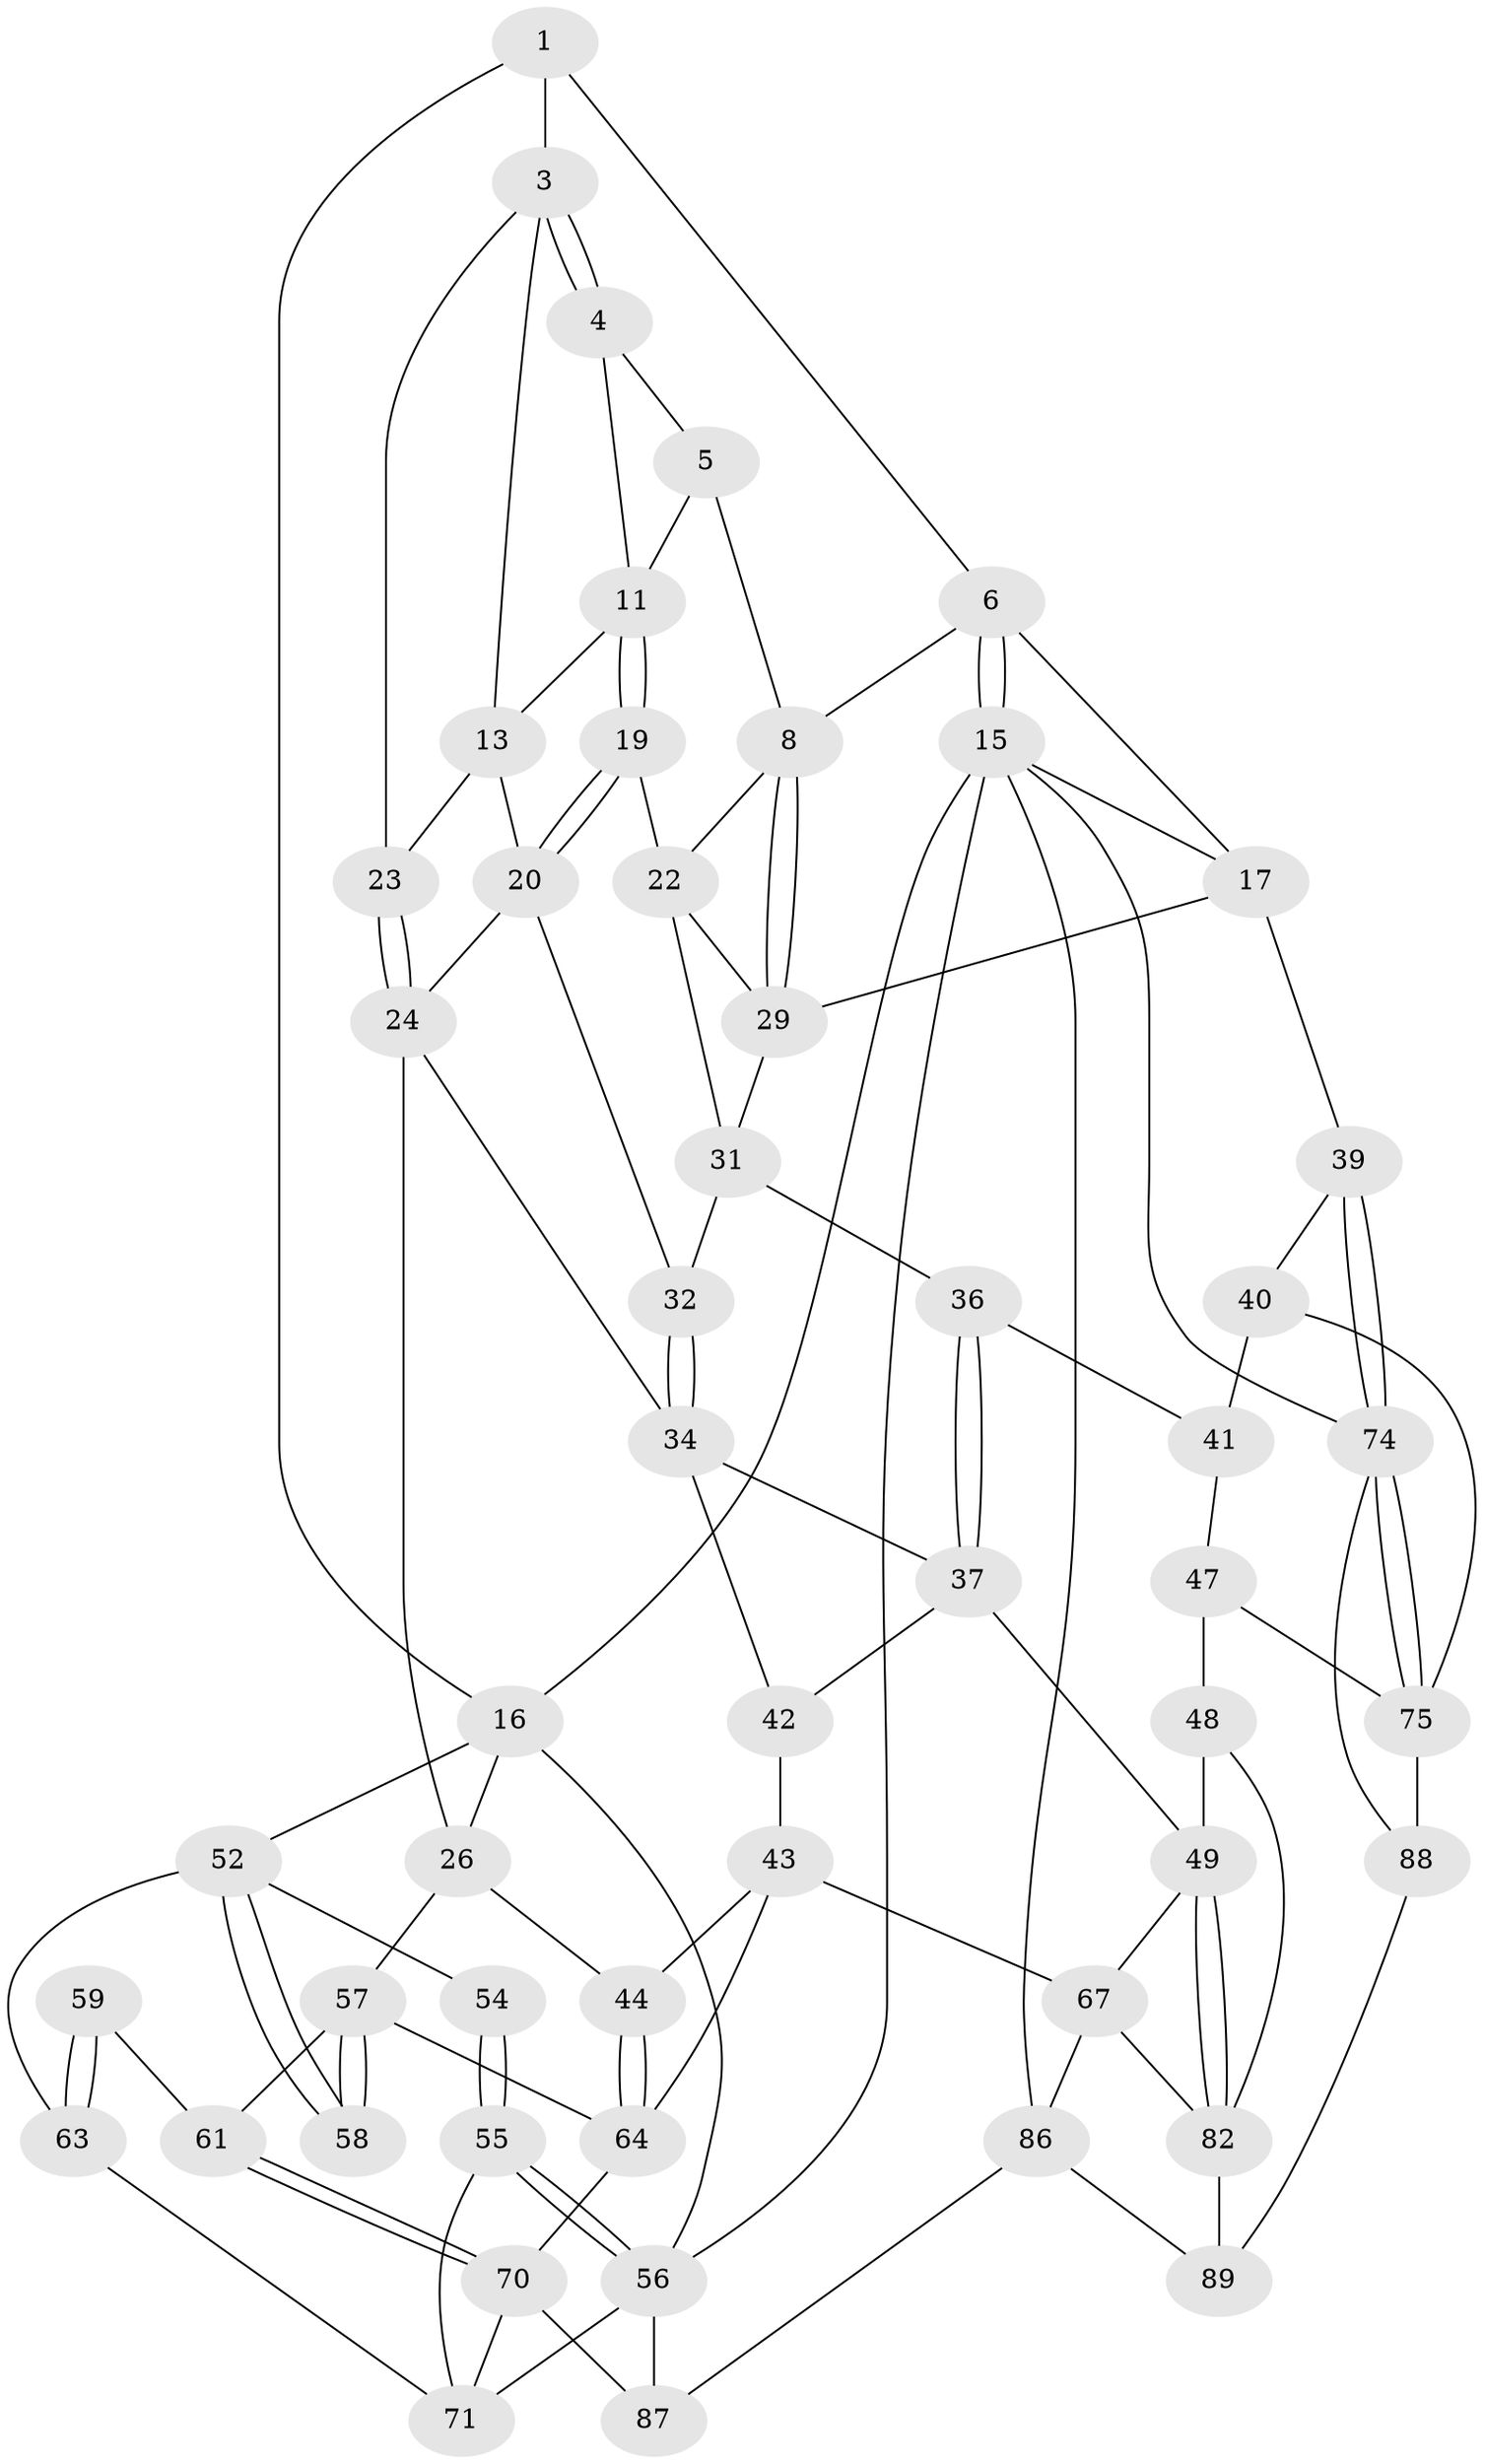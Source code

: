 // original degree distribution, {3: 0.03333333333333333, 6: 0.24444444444444444, 4: 0.24444444444444444, 5: 0.4777777777777778}
// Generated by graph-tools (version 1.1) at 2025/11/02/27/25 16:11:53]
// undirected, 52 vertices, 111 edges
graph export_dot {
graph [start="1"]
  node [color=gray90,style=filled];
  1 [pos="+0.631139990689284+0",super="+2"];
  3 [pos="+0.06346924573509566+0",super="+14"];
  4 [pos="+0.417616940205324+0.0436988468027981"];
  5 [pos="+0.5034934196156149+0",super="+10"];
  6 [pos="+0.6879034691744262+0",super="+7"];
  8 [pos="+0.5890685583330885+0.09826241322010014",super="+9"];
  11 [pos="+0.4531345141491841+0.08526938284739785",super="+12"];
  13 [pos="+0.37031836885283687+0.10009276934882051",super="+21"];
  15 [pos="+1+0",super="+76"];
  16 [pos="+0+0",super="+27"];
  17 [pos="+0.8573175690423911+0.1603227582676474",super="+18"];
  19 [pos="+0.41993957529454023+0.15115595896730047"];
  20 [pos="+0.4183313807054935+0.15205140759458027",super="+28"];
  22 [pos="+0.4827143964618556+0.16702441714604496",super="+30"];
  23 [pos="+0.3309624284088882+0.15217558726953415"];
  24 [pos="+0.3258591641476891+0.19535046276798926",super="+25"];
  26 [pos="+0.17804709821567505+0.2907959875119307",super="+45"];
  29 [pos="+0.6196286900269892+0.20223057784844545",super="+33"];
  31 [pos="+0.43852483088870403+0.29335739292530755",super="+35"];
  32 [pos="+0.43729495379380195+0.29379344509343885"];
  34 [pos="+0.392081145253988+0.34464490741292625",super="+38"];
  36 [pos="+0.6757492216849448+0.35322145859300524"];
  37 [pos="+0.6120388830957826+0.4503989161545252",super="+51"];
  39 [pos="+1+0.3539491733962185"];
  40 [pos="+0.937773436753798+0.4383795122240835",super="+68"];
  41 [pos="+0.7300217415511083+0.382530578988958",super="+46"];
  42 [pos="+0.3804958610194272+0.484616041845802"];
  43 [pos="+0.37704653144322176+0.4915746732133309",super="+65"];
  44 [pos="+0.2618025056518928+0.49797551618486285"];
  47 [pos="+0.7563766665001441+0.605485728449653",super="+79"];
  48 [pos="+0.7166474977170122+0.6051737986101507",super="+80"];
  49 [pos="+0.6129726559618645+0.6029484301253183",super="+50"];
  52 [pos="+0+0.37186300337218214",super="+53"];
  54 [pos="+0+0.6573107725298869"];
  55 [pos="+0+1",super="+81"];
  56 [pos="+0+1",super="+85"];
  57 [pos="+0.19671356494755898+0.52648506736951",super="+62"];
  58 [pos="+0.042084169489883416+0.4831587709883617"];
  59 [pos="+0.09597978140153184+0.5568877219345261",super="+60"];
  61 [pos="+0.17199097783764927+0.5811154042891853"];
  63 [pos="+0.06598865346922729+0.6459579670340464",super="+69"];
  64 [pos="+0.3224184475874544+0.6822469537234228",super="+66"];
  67 [pos="+0.4825382616253234+0.6591869418042408",super="+84"];
  70 [pos="+0.23800876028868181+0.7994120763372939",super="+73"];
  71 [pos="+0.20545882542526628+0.8059704809185787",super="+72"];
  74 [pos="+1+0.7707828714737035",super="+77"];
  75 [pos="+0.9112441764246312+0.6870571117724933",super="+78"];
  82 [pos="+0.692977136024149+0.8359159158140188",super="+83"];
  86 [pos="+0.5360896066667409+1",super="+90"];
  87 [pos="+0.518065740865305+1"];
  88 [pos="+0.8540175274413995+0.8298713675237318"];
  89 [pos="+0.8704587264763607+0.9204449475753745"];
  1 -- 6;
  1 -- 16;
  1 -- 3;
  3 -- 4;
  3 -- 4;
  3 -- 13;
  3 -- 23;
  4 -- 5;
  4 -- 11;
  5 -- 8;
  5 -- 11;
  6 -- 15;
  6 -- 15;
  6 -- 8;
  6 -- 17;
  8 -- 29;
  8 -- 29;
  8 -- 22;
  11 -- 19;
  11 -- 19;
  11 -- 13;
  13 -- 20;
  13 -- 23;
  15 -- 16;
  15 -- 17;
  15 -- 56;
  15 -- 74;
  15 -- 86;
  16 -- 56;
  16 -- 26;
  16 -- 52;
  17 -- 39;
  17 -- 29;
  19 -- 20;
  19 -- 20;
  19 -- 22;
  20 -- 24;
  20 -- 32;
  22 -- 29;
  22 -- 31;
  23 -- 24;
  23 -- 24;
  24 -- 26;
  24 -- 34;
  26 -- 57;
  26 -- 44;
  29 -- 31;
  31 -- 32;
  31 -- 36;
  32 -- 34;
  32 -- 34;
  34 -- 42;
  34 -- 37;
  36 -- 37;
  36 -- 37;
  36 -- 41;
  37 -- 42;
  37 -- 49;
  39 -- 40;
  39 -- 74;
  39 -- 74;
  40 -- 41 [weight=2];
  40 -- 75;
  41 -- 47;
  42 -- 43;
  43 -- 44;
  43 -- 64;
  43 -- 67;
  44 -- 64;
  44 -- 64;
  47 -- 48 [weight=2];
  47 -- 75;
  48 -- 49;
  48 -- 82;
  49 -- 82;
  49 -- 82;
  49 -- 67;
  52 -- 58;
  52 -- 58;
  52 -- 54;
  52 -- 63;
  54 -- 55 [weight=2];
  54 -- 55;
  55 -- 56;
  55 -- 56;
  55 -- 71;
  56 -- 87;
  56 -- 71;
  57 -- 58;
  57 -- 58;
  57 -- 64;
  57 -- 61;
  59 -- 63 [weight=2];
  59 -- 63;
  59 -- 61;
  61 -- 70;
  61 -- 70;
  63 -- 71;
  64 -- 70;
  67 -- 86;
  67 -- 82;
  70 -- 71;
  70 -- 87;
  74 -- 75;
  74 -- 75;
  74 -- 88;
  75 -- 88;
  82 -- 89;
  86 -- 87;
  86 -- 89;
  88 -- 89;
}
